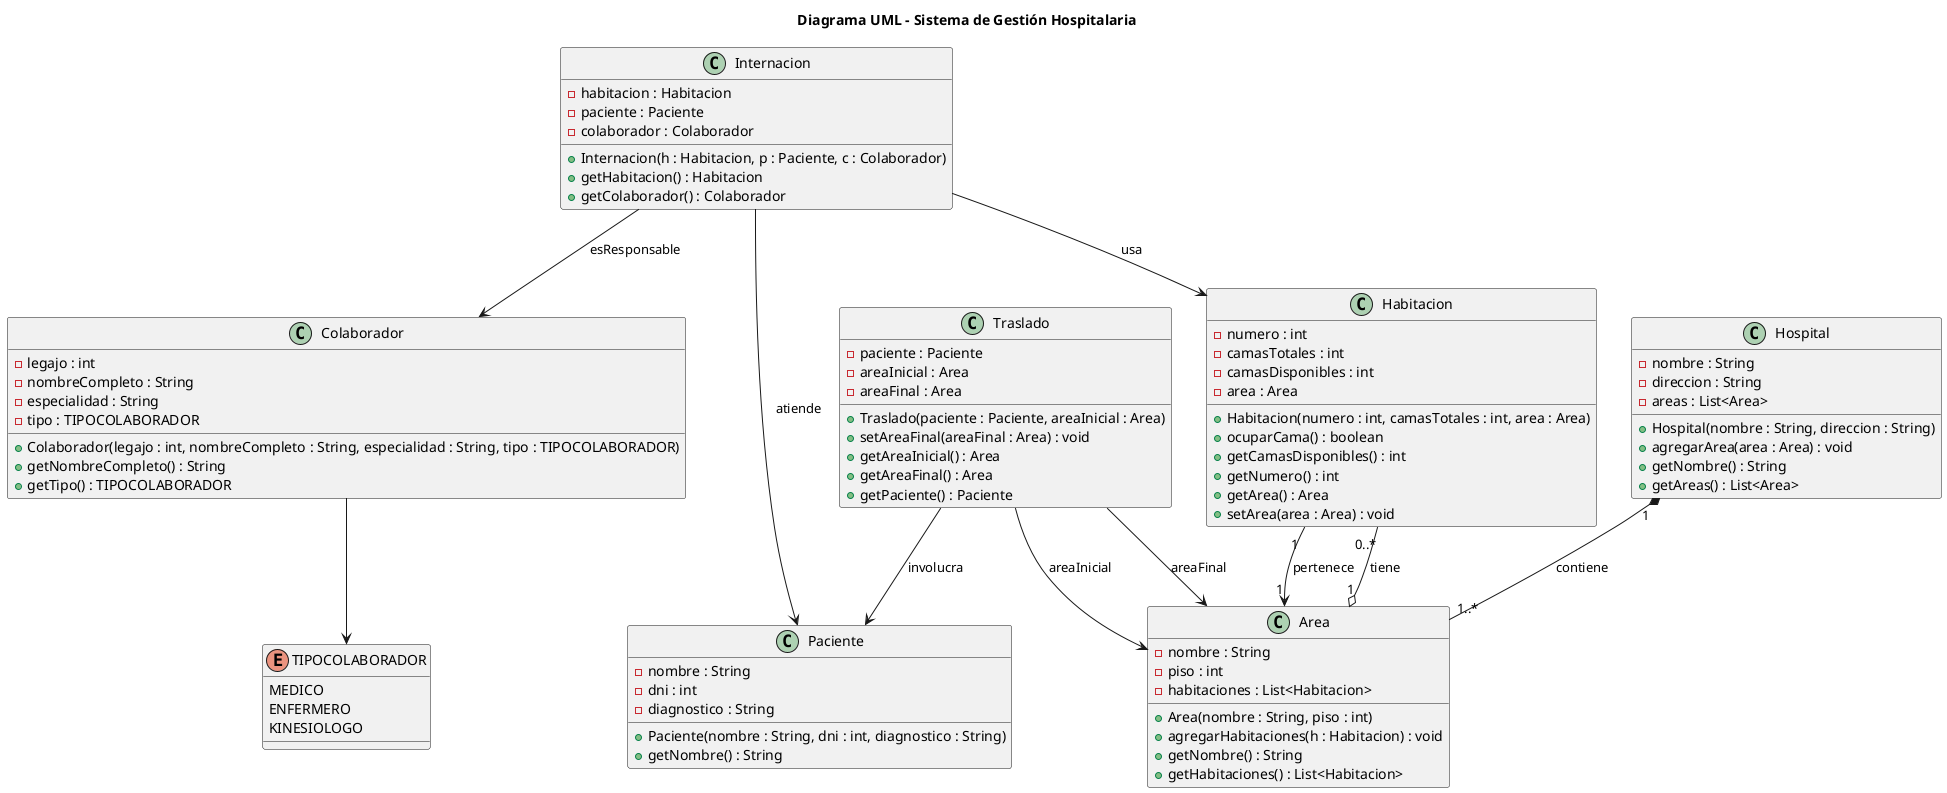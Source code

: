 @startuml
title Diagrama UML - Sistema de Gestión Hospitalaria

' Enumeración TIPOCOLABORADOR
enum TIPOCOLABORADOR {
  MEDICO
  ENFERMERO
  KINESIOLOGO
}

class Hospital {
  - nombre : String
  - direccion : String
  - areas : List<Area>
  + Hospital(nombre : String, direccion : String)
  + agregarArea(area : Area) : void
  + getNombre() : String
  + getAreas() : List<Area>
}

class Area {
  - nombre : String
  - piso : int
  - habitaciones : List<Habitacion>
  + Area(nombre : String, piso : int)
  + agregarHabitaciones(h : Habitacion) : void
  + getNombre() : String
  + getHabitaciones() : List<Habitacion>
}

class Habitacion {
  - numero : int
  - camasTotales : int
  - camasDisponibles : int
  - area : Area
  + Habitacion(numero : int, camasTotales : int, area : Area)
  + ocuparCama() : boolean
  + getCamasDisponibles() : int
  + getNumero() : int
  + getArea() : Area
  + setArea(area : Area) : void
}

class Paciente {
  - nombre : String
  - dni : int
  - diagnostico : String
  + Paciente(nombre : String, dni : int, diagnostico : String)
  + getNombre() : String
}

class Colaborador {
  - legajo : int
  - nombreCompleto : String
  - especialidad : String
  - tipo : TIPOCOLABORADOR
  + Colaborador(legajo : int, nombreCompleto : String, especialidad : String, tipo : TIPOCOLABORADOR)
  + getNombreCompleto() : String
  + getTipo() : TIPOCOLABORADOR
}

class Internacion {
  - habitacion : Habitacion
  - paciente : Paciente
  - colaborador : Colaborador
  + Internacion(h : Habitacion, p : Paciente, c : Colaborador)
  + getHabitacion() : Habitacion
  + getColaborador() : Colaborador
}

class Traslado {
  - paciente : Paciente
  - areaInicial : Area
  - areaFinal : Area
  + Traslado(paciente : Paciente, areaInicial : Area)
  + setAreaFinal(areaFinal : Area) : void
  + getAreaInicial() : Area
  + getAreaFinal() : Area
  + getPaciente() : Paciente
}

' Relaciones
Hospital "1" *-- "1..*" Area : contiene
Area "1" o-- "0..*" Habitacion : tiene
Habitacion "1" --> "1" Area : pertenece
Internacion --> Habitacion : usa
Internacion --> Paciente : atiende
Internacion --> Colaborador : esResponsable
Traslado --> Paciente : involucra
Traslado --> Area : areaInicial
Traslado --> Area : areaFinal
Colaborador --> TIPOCOLABORADOR
@enduml
